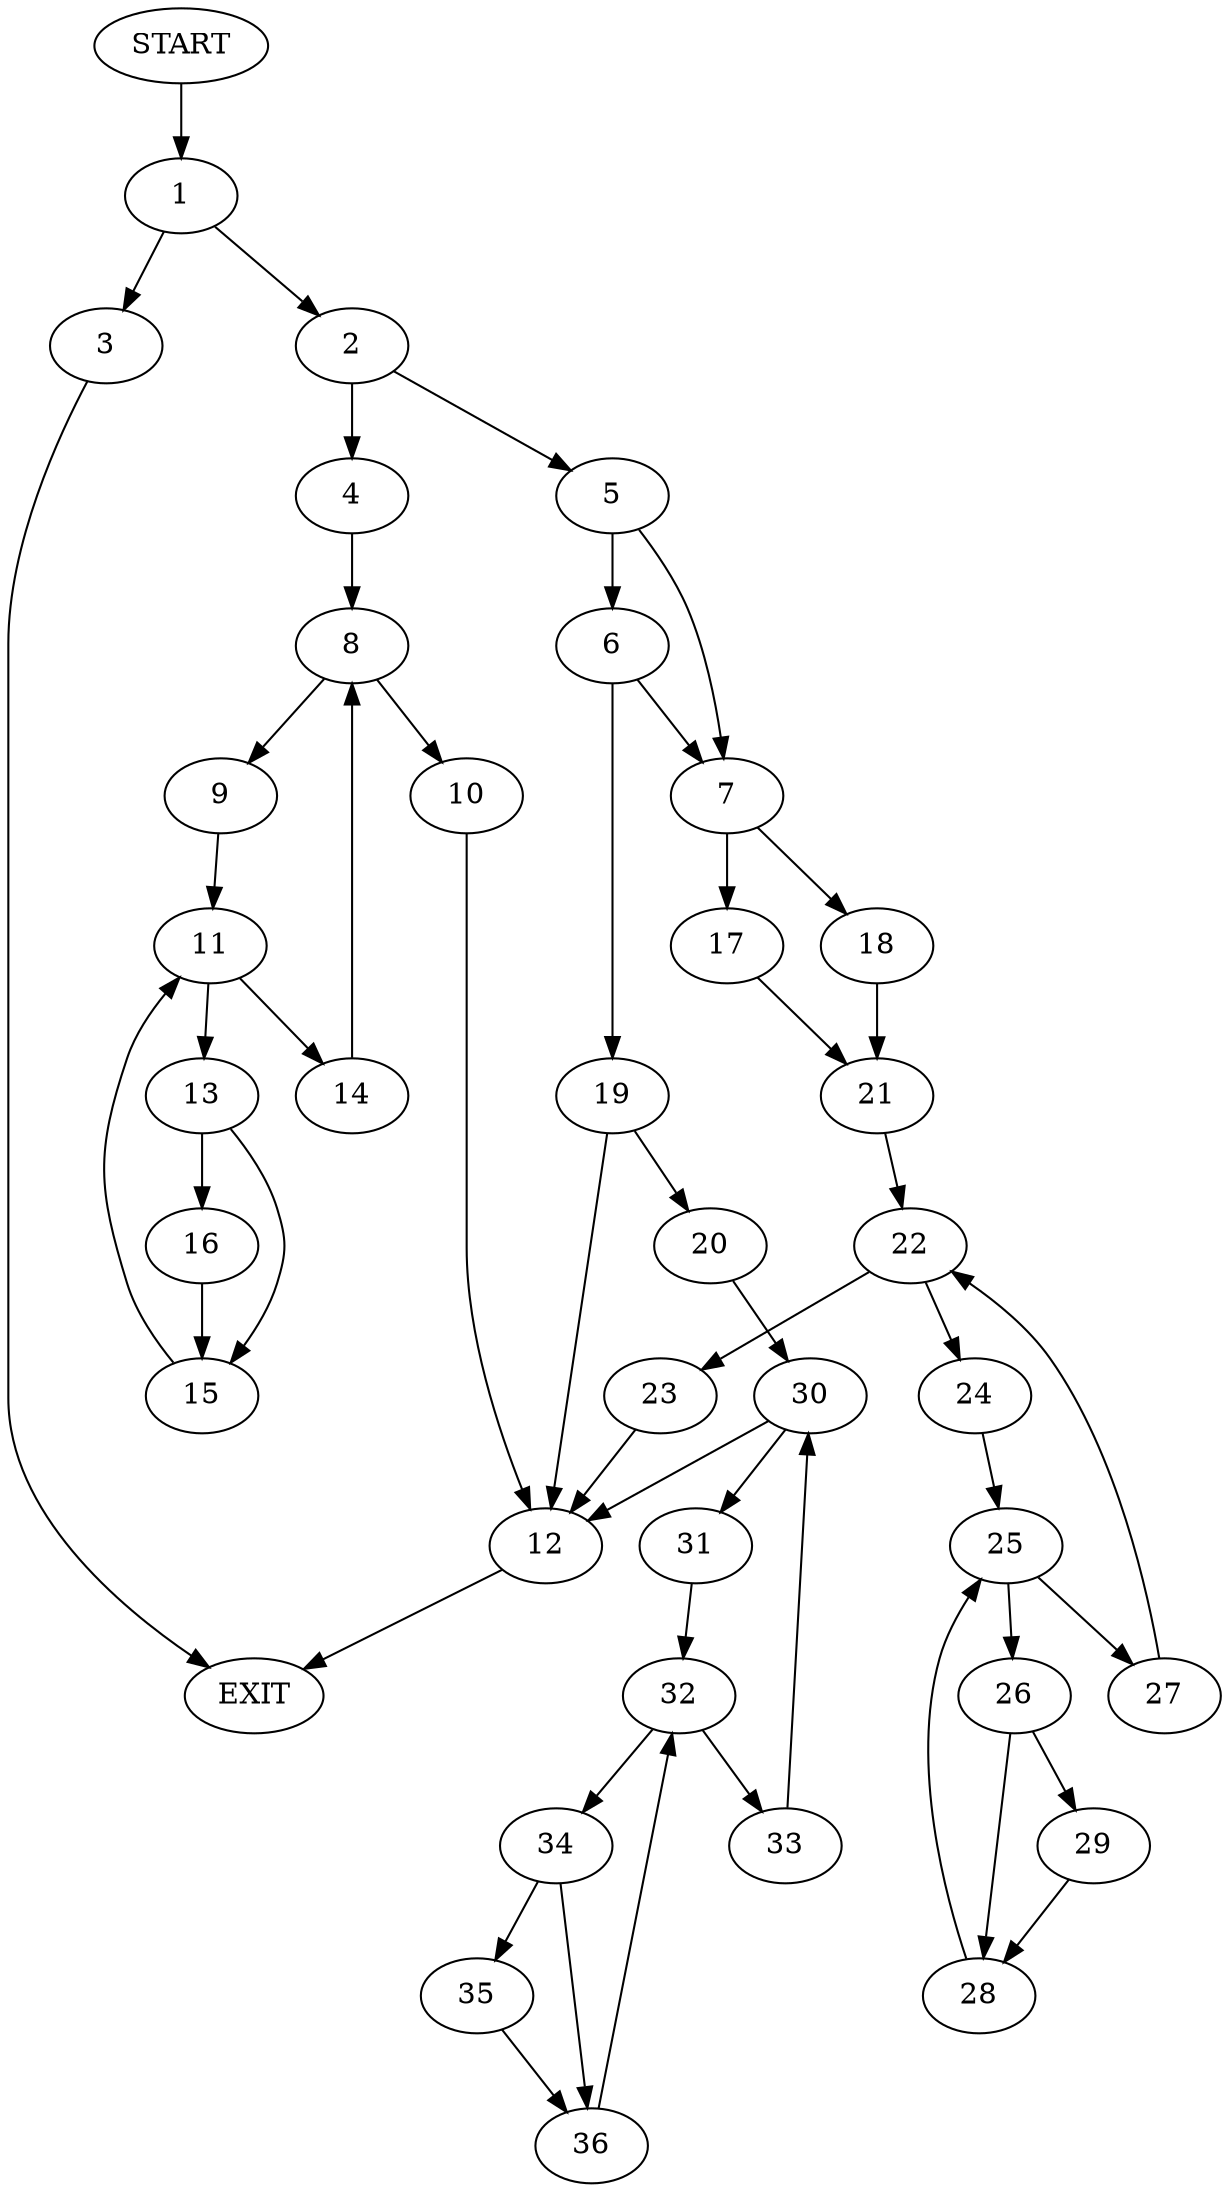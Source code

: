 digraph {
0 [label="START"]
37 [label="EXIT"]
0 -> 1
1 -> 2
1 -> 3
3 -> 37
2 -> 4
2 -> 5
5 -> 6
5 -> 7
4 -> 8
8 -> 9
8 -> 10
9 -> 11
10 -> 12
11 -> 13
11 -> 14
13 -> 15
13 -> 16
14 -> 8
16 -> 15
15 -> 11
12 -> 37
7 -> 17
7 -> 18
6 -> 7
6 -> 19
19 -> 12
19 -> 20
18 -> 21
17 -> 21
21 -> 22
22 -> 23
22 -> 24
23 -> 12
24 -> 25
25 -> 26
25 -> 27
27 -> 22
26 -> 28
26 -> 29
28 -> 25
29 -> 28
20 -> 30
30 -> 31
30 -> 12
31 -> 32
32 -> 33
32 -> 34
33 -> 30
34 -> 35
34 -> 36
35 -> 36
36 -> 32
}
